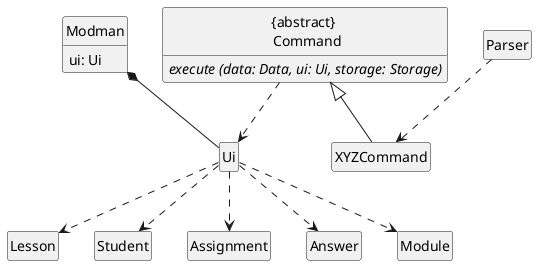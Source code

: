 @startuml
'https://plantuml.com/class-diagram

hide circle
hide empty members
skinparam classAttributeIconSize 0


class Ui {

}


class "{abstract} \n Command" as Command {
execute (data: Data, ui: Ui, storage: Storage) {abstract}
}

class Lesson {

}

class Student {
}

class Assignment {
}

class Answer {
}

class Module {
}

class Modman {
    ui: Ui
}

class Parser {
}

class XYZCommand {
}

Ui ..> Student
Ui ..> Assignment
Ui ..> Module
Ui ..> Lesson
Ui ..> Answer

Command ..> Ui
Modman *-- Ui
Command <|-- XYZCommand
Parser ..> XYZCommand


@enduml